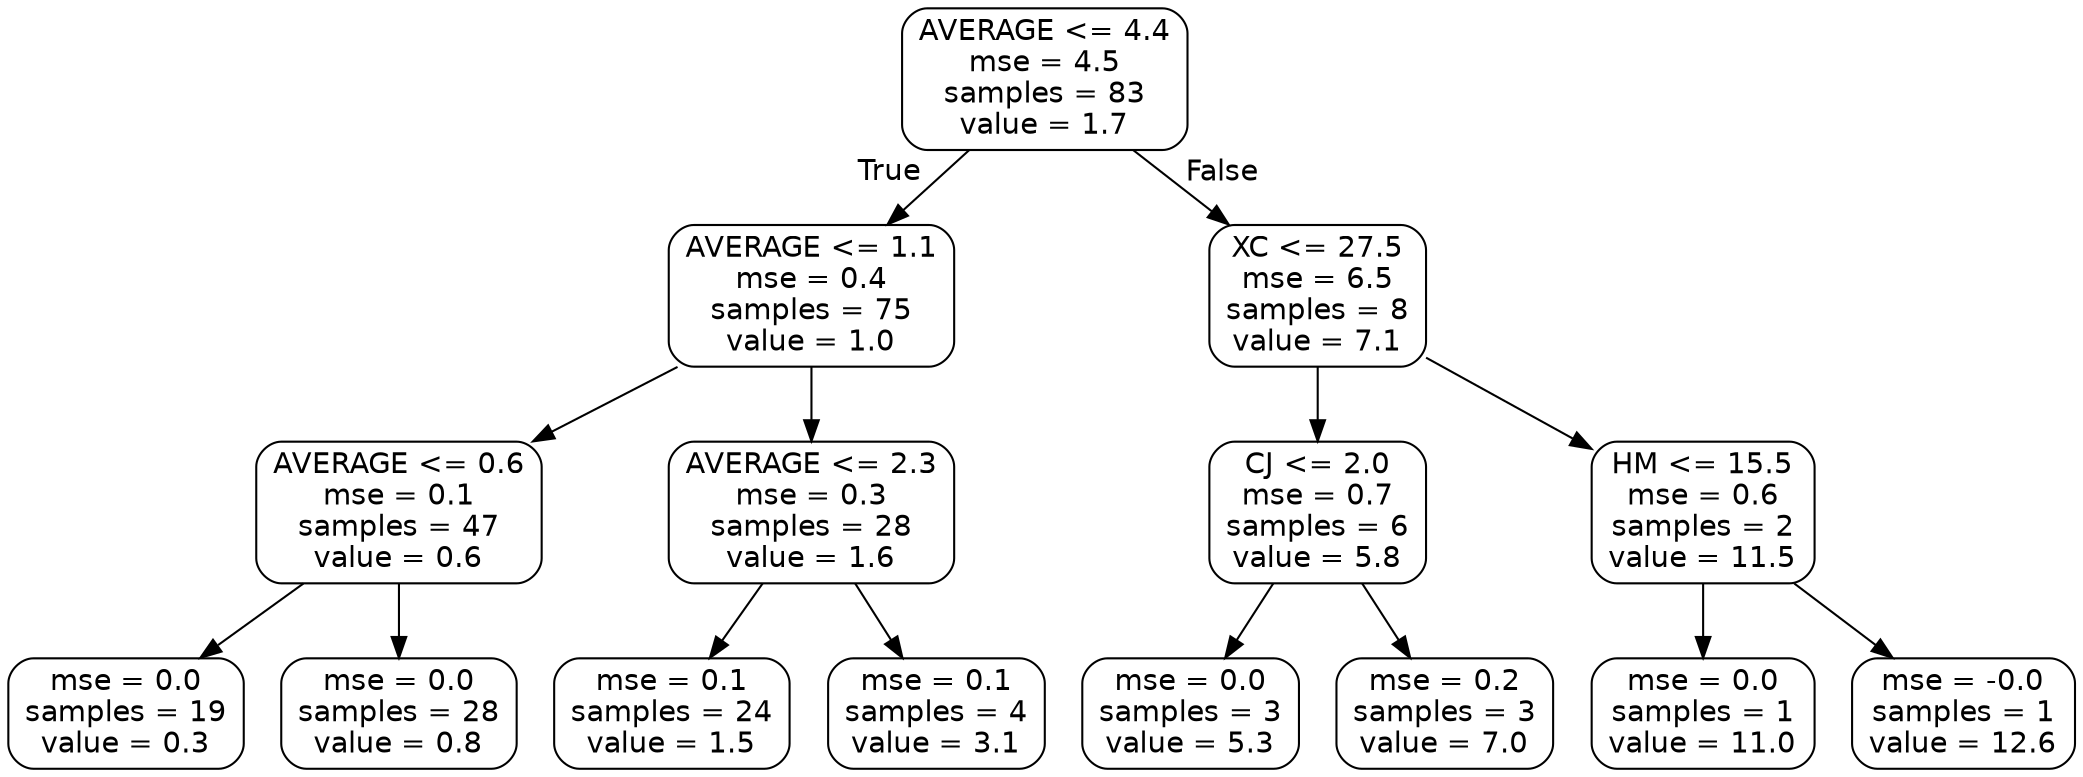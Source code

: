 digraph Tree {
node [shape=box, style="rounded", color="black", fontname=helvetica] ;
edge [fontname=helvetica] ;
0 [label="AVERAGE <= 4.4\nmse = 4.5\nsamples = 83\nvalue = 1.7"] ;
1 [label="AVERAGE <= 1.1\nmse = 0.4\nsamples = 75\nvalue = 1.0"] ;
0 -> 1 [labeldistance=2.5, labelangle=45, headlabel="True"] ;
2 [label="AVERAGE <= 0.6\nmse = 0.1\nsamples = 47\nvalue = 0.6"] ;
1 -> 2 ;
3 [label="mse = 0.0\nsamples = 19\nvalue = 0.3"] ;
2 -> 3 ;
4 [label="mse = 0.0\nsamples = 28\nvalue = 0.8"] ;
2 -> 4 ;
5 [label="AVERAGE <= 2.3\nmse = 0.3\nsamples = 28\nvalue = 1.6"] ;
1 -> 5 ;
6 [label="mse = 0.1\nsamples = 24\nvalue = 1.5"] ;
5 -> 6 ;
7 [label="mse = 0.1\nsamples = 4\nvalue = 3.1"] ;
5 -> 7 ;
8 [label="XC <= 27.5\nmse = 6.5\nsamples = 8\nvalue = 7.1"] ;
0 -> 8 [labeldistance=2.5, labelangle=-45, headlabel="False"] ;
9 [label="CJ <= 2.0\nmse = 0.7\nsamples = 6\nvalue = 5.8"] ;
8 -> 9 ;
10 [label="mse = 0.0\nsamples = 3\nvalue = 5.3"] ;
9 -> 10 ;
11 [label="mse = 0.2\nsamples = 3\nvalue = 7.0"] ;
9 -> 11 ;
12 [label="HM <= 15.5\nmse = 0.6\nsamples = 2\nvalue = 11.5"] ;
8 -> 12 ;
13 [label="mse = 0.0\nsamples = 1\nvalue = 11.0"] ;
12 -> 13 ;
14 [label="mse = -0.0\nsamples = 1\nvalue = 12.6"] ;
12 -> 14 ;
}